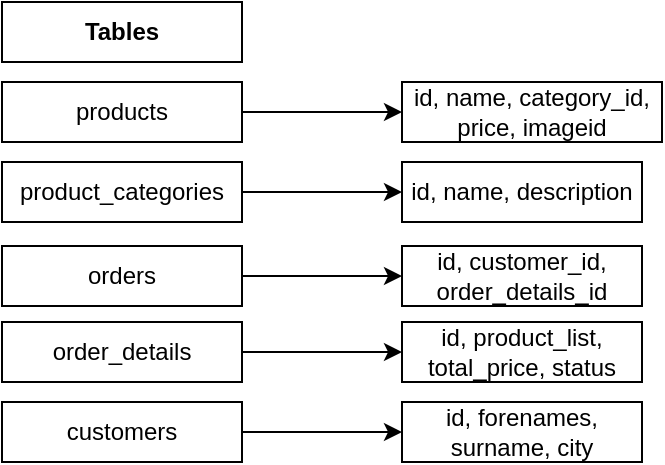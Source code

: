 <mxfile version="26.2.15">
  <diagram name="Page-1" id="gXFInA25bk-7lN6BzP8W">
    <mxGraphModel dx="946" dy="662" grid="1" gridSize="10" guides="1" tooltips="1" connect="1" arrows="1" fold="1" page="1" pageScale="1" pageWidth="827" pageHeight="1169" math="0" shadow="0">
      <root>
        <mxCell id="0" />
        <mxCell id="1" parent="0" />
        <mxCell id="3tBdfCPUsTRCMFYGYewe-1" value="&lt;b&gt;Tables&lt;/b&gt;" style="rounded=0;whiteSpace=wrap;html=1;" vertex="1" parent="1">
          <mxGeometry x="20" y="20" width="120" height="30" as="geometry" />
        </mxCell>
        <mxCell id="3tBdfCPUsTRCMFYGYewe-10" value="" style="edgeStyle=orthogonalEdgeStyle;rounded=0;orthogonalLoop=1;jettySize=auto;html=1;" edge="1" parent="1" source="3tBdfCPUsTRCMFYGYewe-2" target="3tBdfCPUsTRCMFYGYewe-9">
          <mxGeometry relative="1" as="geometry" />
        </mxCell>
        <mxCell id="3tBdfCPUsTRCMFYGYewe-2" value="products" style="rounded=0;whiteSpace=wrap;html=1;" vertex="1" parent="1">
          <mxGeometry x="20" y="60" width="120" height="30" as="geometry" />
        </mxCell>
        <mxCell id="3tBdfCPUsTRCMFYGYewe-16" value="" style="edgeStyle=orthogonalEdgeStyle;rounded=0;orthogonalLoop=1;jettySize=auto;html=1;" edge="1" parent="1" source="3tBdfCPUsTRCMFYGYewe-3" target="3tBdfCPUsTRCMFYGYewe-15">
          <mxGeometry relative="1" as="geometry" />
        </mxCell>
        <mxCell id="3tBdfCPUsTRCMFYGYewe-3" value="product_categories" style="rounded=0;whiteSpace=wrap;html=1;" vertex="1" parent="1">
          <mxGeometry x="20" y="100" width="120" height="30" as="geometry" />
        </mxCell>
        <mxCell id="3tBdfCPUsTRCMFYGYewe-18" value="" style="edgeStyle=orthogonalEdgeStyle;rounded=0;orthogonalLoop=1;jettySize=auto;html=1;" edge="1" parent="1" source="3tBdfCPUsTRCMFYGYewe-4" target="3tBdfCPUsTRCMFYGYewe-17">
          <mxGeometry relative="1" as="geometry" />
        </mxCell>
        <mxCell id="3tBdfCPUsTRCMFYGYewe-4" value="orders" style="rounded=0;whiteSpace=wrap;html=1;" vertex="1" parent="1">
          <mxGeometry x="20" y="142" width="120" height="30" as="geometry" />
        </mxCell>
        <mxCell id="3tBdfCPUsTRCMFYGYewe-20" value="" style="edgeStyle=orthogonalEdgeStyle;rounded=0;orthogonalLoop=1;jettySize=auto;html=1;" edge="1" parent="1" source="3tBdfCPUsTRCMFYGYewe-5" target="3tBdfCPUsTRCMFYGYewe-19">
          <mxGeometry relative="1" as="geometry" />
        </mxCell>
        <mxCell id="3tBdfCPUsTRCMFYGYewe-5" value="order_details" style="rounded=0;whiteSpace=wrap;html=1;" vertex="1" parent="1">
          <mxGeometry x="20" y="180" width="120" height="30" as="geometry" />
        </mxCell>
        <mxCell id="3tBdfCPUsTRCMFYGYewe-8" value="" style="edgeStyle=orthogonalEdgeStyle;rounded=0;orthogonalLoop=1;jettySize=auto;html=1;" edge="1" parent="1" source="3tBdfCPUsTRCMFYGYewe-6" target="3tBdfCPUsTRCMFYGYewe-7">
          <mxGeometry relative="1" as="geometry" />
        </mxCell>
        <mxCell id="3tBdfCPUsTRCMFYGYewe-6" value="customers" style="rounded=0;whiteSpace=wrap;html=1;" vertex="1" parent="1">
          <mxGeometry x="20" y="220" width="120" height="30" as="geometry" />
        </mxCell>
        <mxCell id="3tBdfCPUsTRCMFYGYewe-7" value="id, forenames, surname, city" style="whiteSpace=wrap;html=1;rounded=0;" vertex="1" parent="1">
          <mxGeometry x="220" y="220" width="120" height="30" as="geometry" />
        </mxCell>
        <mxCell id="3tBdfCPUsTRCMFYGYewe-9" value="id, name, category_id, price, imageid" style="rounded=0;whiteSpace=wrap;html=1;" vertex="1" parent="1">
          <mxGeometry x="220" y="60" width="130" height="30" as="geometry" />
        </mxCell>
        <mxCell id="3tBdfCPUsTRCMFYGYewe-15" value="id, name, description" style="rounded=0;whiteSpace=wrap;html=1;" vertex="1" parent="1">
          <mxGeometry x="220" y="100" width="120" height="30" as="geometry" />
        </mxCell>
        <mxCell id="3tBdfCPUsTRCMFYGYewe-17" value="id, customer_id, order_details_id" style="rounded=0;whiteSpace=wrap;html=1;" vertex="1" parent="1">
          <mxGeometry x="220" y="142" width="120" height="30" as="geometry" />
        </mxCell>
        <mxCell id="3tBdfCPUsTRCMFYGYewe-19" value="id, product_list, total_price, status" style="rounded=0;whiteSpace=wrap;html=1;" vertex="1" parent="1">
          <mxGeometry x="220" y="180" width="120" height="30" as="geometry" />
        </mxCell>
      </root>
    </mxGraphModel>
  </diagram>
</mxfile>
